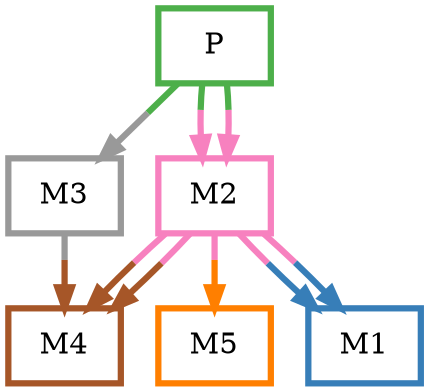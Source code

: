 digraph barS {
	{
		rank=same
	0 [shape=box,penwidth=3,colorscheme=set19,color=3,label="P"]
	}
	{
		rank=same
		5 [shape=box,penwidth=3,colorscheme=set19,color=5,label="M5"]
		4 [shape=box,penwidth=3,colorscheme=set19,color=7,label="M4"]
		1 [shape=box,penwidth=3,colorscheme=set19,color=2,label="M1"]
	}
	3 [shape=box,penwidth=3,colorscheme=set19,color=9,label="M3"]
	2 [shape=box,penwidth=3,colorscheme=set19,color=8,label="M2"]
	3 -> 4 [penwidth=3,colorscheme=set19,color="9;0.5:7"]
	2 -> 1 [penwidth=3,colorscheme=set19,color="8;0.5:2"]
	2 -> 1 [penwidth=3,colorscheme=set19,color="8;0.5:2"]
	2 -> 5 [penwidth=3,colorscheme=set19,color="8;0.5:5"]
	2 -> 4 [penwidth=3,colorscheme=set19,color="8;0.5:7"]
	2 -> 4 [penwidth=3,colorscheme=set19,color="8;0.5:7"]
	0 -> 3 [penwidth=3,colorscheme=set19,color="3;0.5:9"]
	0 -> 2 [penwidth=3,colorscheme=set19,color="3;0.5:8"]
	0 -> 2 [penwidth=3,colorscheme=set19,color="3;0.5:8"]
}
